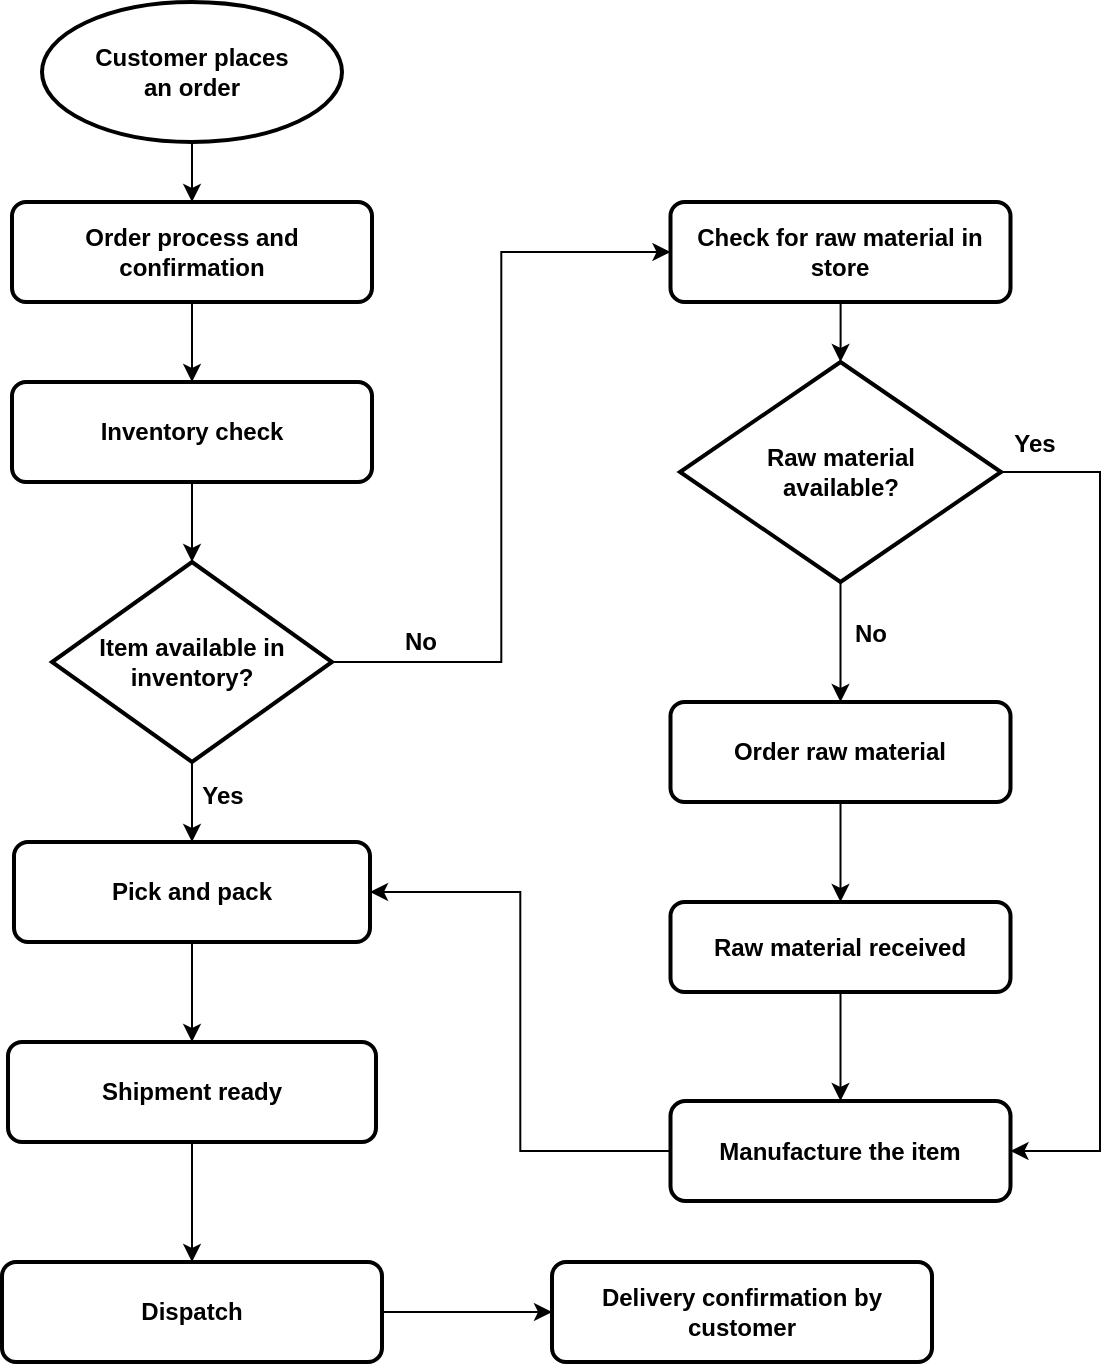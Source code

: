 <mxfile version="21.7.1" type="github">
  <diagram name="Page-1" id="1zYVnJ6PhORE1R0jCIVj">
    <mxGraphModel dx="913" dy="533" grid="1" gridSize="10" guides="1" tooltips="1" connect="1" arrows="1" fold="1" page="1" pageScale="1" pageWidth="827" pageHeight="1169" math="0" shadow="0">
      <root>
        <mxCell id="0" />
        <mxCell id="1" parent="0" />
        <mxCell id="s3QZQg_NEE9RPPklwjus-38" style="edgeStyle=orthogonalEdgeStyle;rounded=0;orthogonalLoop=1;jettySize=auto;html=1;entryX=0;entryY=0.5;entryDx=0;entryDy=0;" edge="1" parent="1" source="s3QZQg_NEE9RPPklwjus-5" target="s3QZQg_NEE9RPPklwjus-26">
          <mxGeometry relative="1" as="geometry" />
        </mxCell>
        <mxCell id="s3QZQg_NEE9RPPklwjus-39" style="edgeStyle=orthogonalEdgeStyle;rounded=0;orthogonalLoop=1;jettySize=auto;html=1;" edge="1" parent="1" source="s3QZQg_NEE9RPPklwjus-5" target="s3QZQg_NEE9RPPklwjus-8">
          <mxGeometry relative="1" as="geometry" />
        </mxCell>
        <mxCell id="s3QZQg_NEE9RPPklwjus-5" value="Item available in inventory?" style="strokeWidth=2;html=1;shape=mxgraph.flowchart.decision;whiteSpace=wrap;fontStyle=1" vertex="1" parent="1">
          <mxGeometry x="156" y="320" width="140" height="100" as="geometry" />
        </mxCell>
        <mxCell id="s3QZQg_NEE9RPPklwjus-40" style="edgeStyle=orthogonalEdgeStyle;rounded=0;orthogonalLoop=1;jettySize=auto;html=1;entryX=0.5;entryY=0;entryDx=0;entryDy=0;" edge="1" parent="1" source="s3QZQg_NEE9RPPklwjus-8" target="s3QZQg_NEE9RPPklwjus-9">
          <mxGeometry relative="1" as="geometry" />
        </mxCell>
        <mxCell id="s3QZQg_NEE9RPPklwjus-8" value="Pick and pack" style="rounded=1;whiteSpace=wrap;html=1;absoluteArcSize=1;arcSize=14;strokeWidth=2;fontStyle=1" vertex="1" parent="1">
          <mxGeometry x="137" y="460" width="178" height="50" as="geometry" />
        </mxCell>
        <mxCell id="s3QZQg_NEE9RPPklwjus-51" value="" style="edgeStyle=orthogonalEdgeStyle;rounded=0;orthogonalLoop=1;jettySize=auto;html=1;" edge="1" parent="1" source="s3QZQg_NEE9RPPklwjus-9" target="s3QZQg_NEE9RPPklwjus-10">
          <mxGeometry relative="1" as="geometry" />
        </mxCell>
        <mxCell id="s3QZQg_NEE9RPPklwjus-9" value="Shipment ready" style="rounded=1;whiteSpace=wrap;html=1;absoluteArcSize=1;arcSize=14;strokeWidth=2;fontStyle=1" vertex="1" parent="1">
          <mxGeometry x="134" y="560" width="184" height="50" as="geometry" />
        </mxCell>
        <mxCell id="s3QZQg_NEE9RPPklwjus-52" value="" style="edgeStyle=orthogonalEdgeStyle;rounded=0;orthogonalLoop=1;jettySize=auto;html=1;" edge="1" parent="1" source="s3QZQg_NEE9RPPklwjus-10" target="s3QZQg_NEE9RPPklwjus-11">
          <mxGeometry relative="1" as="geometry" />
        </mxCell>
        <mxCell id="s3QZQg_NEE9RPPklwjus-10" value="Dispatch" style="rounded=1;whiteSpace=wrap;html=1;absoluteArcSize=1;arcSize=14;strokeWidth=2;fontStyle=1" vertex="1" parent="1">
          <mxGeometry x="131" y="670" width="190" height="50" as="geometry" />
        </mxCell>
        <mxCell id="s3QZQg_NEE9RPPklwjus-11" value="Delivery confirmation by customer" style="rounded=1;whiteSpace=wrap;html=1;absoluteArcSize=1;arcSize=14;strokeWidth=2;fontStyle=1" vertex="1" parent="1">
          <mxGeometry x="406" y="670" width="190" height="50" as="geometry" />
        </mxCell>
        <mxCell id="s3QZQg_NEE9RPPklwjus-32" value="" style="edgeStyle=orthogonalEdgeStyle;rounded=0;orthogonalLoop=1;jettySize=auto;html=1;" edge="1" parent="1" source="s3QZQg_NEE9RPPklwjus-13" target="s3QZQg_NEE9RPPklwjus-5">
          <mxGeometry relative="1" as="geometry" />
        </mxCell>
        <mxCell id="s3QZQg_NEE9RPPklwjus-13" value="Inventory check" style="rounded=1;whiteSpace=wrap;html=1;absoluteArcSize=1;arcSize=14;strokeWidth=2;fontStyle=1" vertex="1" parent="1">
          <mxGeometry x="136" y="230" width="180" height="50" as="geometry" />
        </mxCell>
        <mxCell id="s3QZQg_NEE9RPPklwjus-23" style="edgeStyle=orthogonalEdgeStyle;rounded=0;orthogonalLoop=1;jettySize=auto;html=1;entryX=0.5;entryY=0;entryDx=0;entryDy=0;" edge="1" parent="1" source="s3QZQg_NEE9RPPklwjus-14" target="s3QZQg_NEE9RPPklwjus-13">
          <mxGeometry relative="1" as="geometry" />
        </mxCell>
        <mxCell id="s3QZQg_NEE9RPPklwjus-14" value="Order process and confirmation" style="rounded=1;whiteSpace=wrap;html=1;absoluteArcSize=1;arcSize=14;strokeWidth=2;fontStyle=1" vertex="1" parent="1">
          <mxGeometry x="136" y="140" width="180" height="50" as="geometry" />
        </mxCell>
        <mxCell id="s3QZQg_NEE9RPPklwjus-19" style="edgeStyle=orthogonalEdgeStyle;rounded=0;orthogonalLoop=1;jettySize=auto;html=1;" edge="1" parent="1" source="s3QZQg_NEE9RPPklwjus-15" target="s3QZQg_NEE9RPPklwjus-14">
          <mxGeometry relative="1" as="geometry" />
        </mxCell>
        <mxCell id="s3QZQg_NEE9RPPklwjus-15" value="Customer places &lt;br&gt;an order" style="strokeWidth=2;html=1;shape=mxgraph.flowchart.start_1;whiteSpace=wrap;fontStyle=1" vertex="1" parent="1">
          <mxGeometry x="151" y="40" width="150" height="70" as="geometry" />
        </mxCell>
        <mxCell id="s3QZQg_NEE9RPPklwjus-31" value="" style="edgeStyle=orthogonalEdgeStyle;rounded=0;orthogonalLoop=1;jettySize=auto;html=1;" edge="1" parent="1" source="s3QZQg_NEE9RPPklwjus-26" target="s3QZQg_NEE9RPPklwjus-27">
          <mxGeometry relative="1" as="geometry" />
        </mxCell>
        <mxCell id="s3QZQg_NEE9RPPklwjus-26" value="Check for raw material in store" style="rounded=1;whiteSpace=wrap;html=1;absoluteArcSize=1;arcSize=14;strokeWidth=2;fontStyle=1" vertex="1" parent="1">
          <mxGeometry x="465.25" y="140" width="170" height="50" as="geometry" />
        </mxCell>
        <mxCell id="s3QZQg_NEE9RPPklwjus-44" style="edgeStyle=orthogonalEdgeStyle;rounded=0;orthogonalLoop=1;jettySize=auto;html=1;entryX=0.5;entryY=0;entryDx=0;entryDy=0;" edge="1" parent="1" source="s3QZQg_NEE9RPPklwjus-27" target="s3QZQg_NEE9RPPklwjus-35">
          <mxGeometry relative="1" as="geometry" />
        </mxCell>
        <mxCell id="s3QZQg_NEE9RPPklwjus-60" style="edgeStyle=orthogonalEdgeStyle;rounded=0;orthogonalLoop=1;jettySize=auto;html=1;entryX=1;entryY=0.5;entryDx=0;entryDy=0;" edge="1" parent="1" source="s3QZQg_NEE9RPPklwjus-27" target="s3QZQg_NEE9RPPklwjus-28">
          <mxGeometry relative="1" as="geometry">
            <Array as="points">
              <mxPoint x="680" y="275" />
              <mxPoint x="680" y="614" />
            </Array>
          </mxGeometry>
        </mxCell>
        <mxCell id="s3QZQg_NEE9RPPklwjus-27" value="Raw material &lt;br&gt;available?" style="strokeWidth=2;html=1;shape=mxgraph.flowchart.decision;whiteSpace=wrap;fontStyle=1" vertex="1" parent="1">
          <mxGeometry x="470" y="220" width="160.5" height="110" as="geometry" />
        </mxCell>
        <mxCell id="s3QZQg_NEE9RPPklwjus-43" style="edgeStyle=orthogonalEdgeStyle;rounded=0;orthogonalLoop=1;jettySize=auto;html=1;entryX=1;entryY=0.5;entryDx=0;entryDy=0;" edge="1" parent="1" source="s3QZQg_NEE9RPPklwjus-28" target="s3QZQg_NEE9RPPklwjus-8">
          <mxGeometry relative="1" as="geometry" />
        </mxCell>
        <mxCell id="s3QZQg_NEE9RPPklwjus-28" value="Manufacture the item" style="rounded=1;whiteSpace=wrap;html=1;strokeWidth=2;fontStyle=1" vertex="1" parent="1">
          <mxGeometry x="465.25" y="589.5" width="170" height="50" as="geometry" />
        </mxCell>
        <mxCell id="s3QZQg_NEE9RPPklwjus-45" value="" style="edgeStyle=orthogonalEdgeStyle;rounded=0;orthogonalLoop=1;jettySize=auto;html=1;" edge="1" parent="1" source="s3QZQg_NEE9RPPklwjus-35" target="s3QZQg_NEE9RPPklwjus-36">
          <mxGeometry relative="1" as="geometry" />
        </mxCell>
        <mxCell id="s3QZQg_NEE9RPPklwjus-35" value="Order raw material" style="rounded=1;whiteSpace=wrap;html=1;absoluteArcSize=1;arcSize=14;strokeWidth=2;fontStyle=1" vertex="1" parent="1">
          <mxGeometry x="465.25" y="390" width="170" height="50" as="geometry" />
        </mxCell>
        <mxCell id="s3QZQg_NEE9RPPklwjus-49" style="edgeStyle=orthogonalEdgeStyle;rounded=0;orthogonalLoop=1;jettySize=auto;html=1;" edge="1" parent="1" source="s3QZQg_NEE9RPPklwjus-36" target="s3QZQg_NEE9RPPklwjus-28">
          <mxGeometry relative="1" as="geometry" />
        </mxCell>
        <mxCell id="s3QZQg_NEE9RPPklwjus-36" value="Raw material received" style="rounded=1;whiteSpace=wrap;html=1;absoluteArcSize=1;arcSize=14;strokeWidth=2;fontStyle=1" vertex="1" parent="1">
          <mxGeometry x="465.25" y="490" width="170" height="45" as="geometry" />
        </mxCell>
        <mxCell id="s3QZQg_NEE9RPPklwjus-55" value="No" style="text;html=1;align=center;verticalAlign=middle;resizable=0;points=[];autosize=1;strokeColor=none;fillColor=none;fontStyle=1" vertex="1" parent="1">
          <mxGeometry x="320" y="345" width="40" height="30" as="geometry" />
        </mxCell>
        <mxCell id="s3QZQg_NEE9RPPklwjus-56" value="Yes" style="text;html=1;align=center;verticalAlign=middle;resizable=0;points=[];autosize=1;strokeColor=none;fillColor=none;fontStyle=1" vertex="1" parent="1">
          <mxGeometry x="221" y="422" width="40" height="30" as="geometry" />
        </mxCell>
        <mxCell id="s3QZQg_NEE9RPPklwjus-58" value="No" style="text;html=1;align=center;verticalAlign=middle;resizable=0;points=[];autosize=1;strokeColor=none;fillColor=none;fontStyle=1" vertex="1" parent="1">
          <mxGeometry x="545" y="341" width="40" height="30" as="geometry" />
        </mxCell>
        <mxCell id="s3QZQg_NEE9RPPklwjus-59" value="Yes" style="text;html=1;align=center;verticalAlign=middle;resizable=0;points=[];autosize=1;strokeColor=none;fillColor=none;fontStyle=1" vertex="1" parent="1">
          <mxGeometry x="627" y="246" width="40" height="30" as="geometry" />
        </mxCell>
      </root>
    </mxGraphModel>
  </diagram>
</mxfile>
